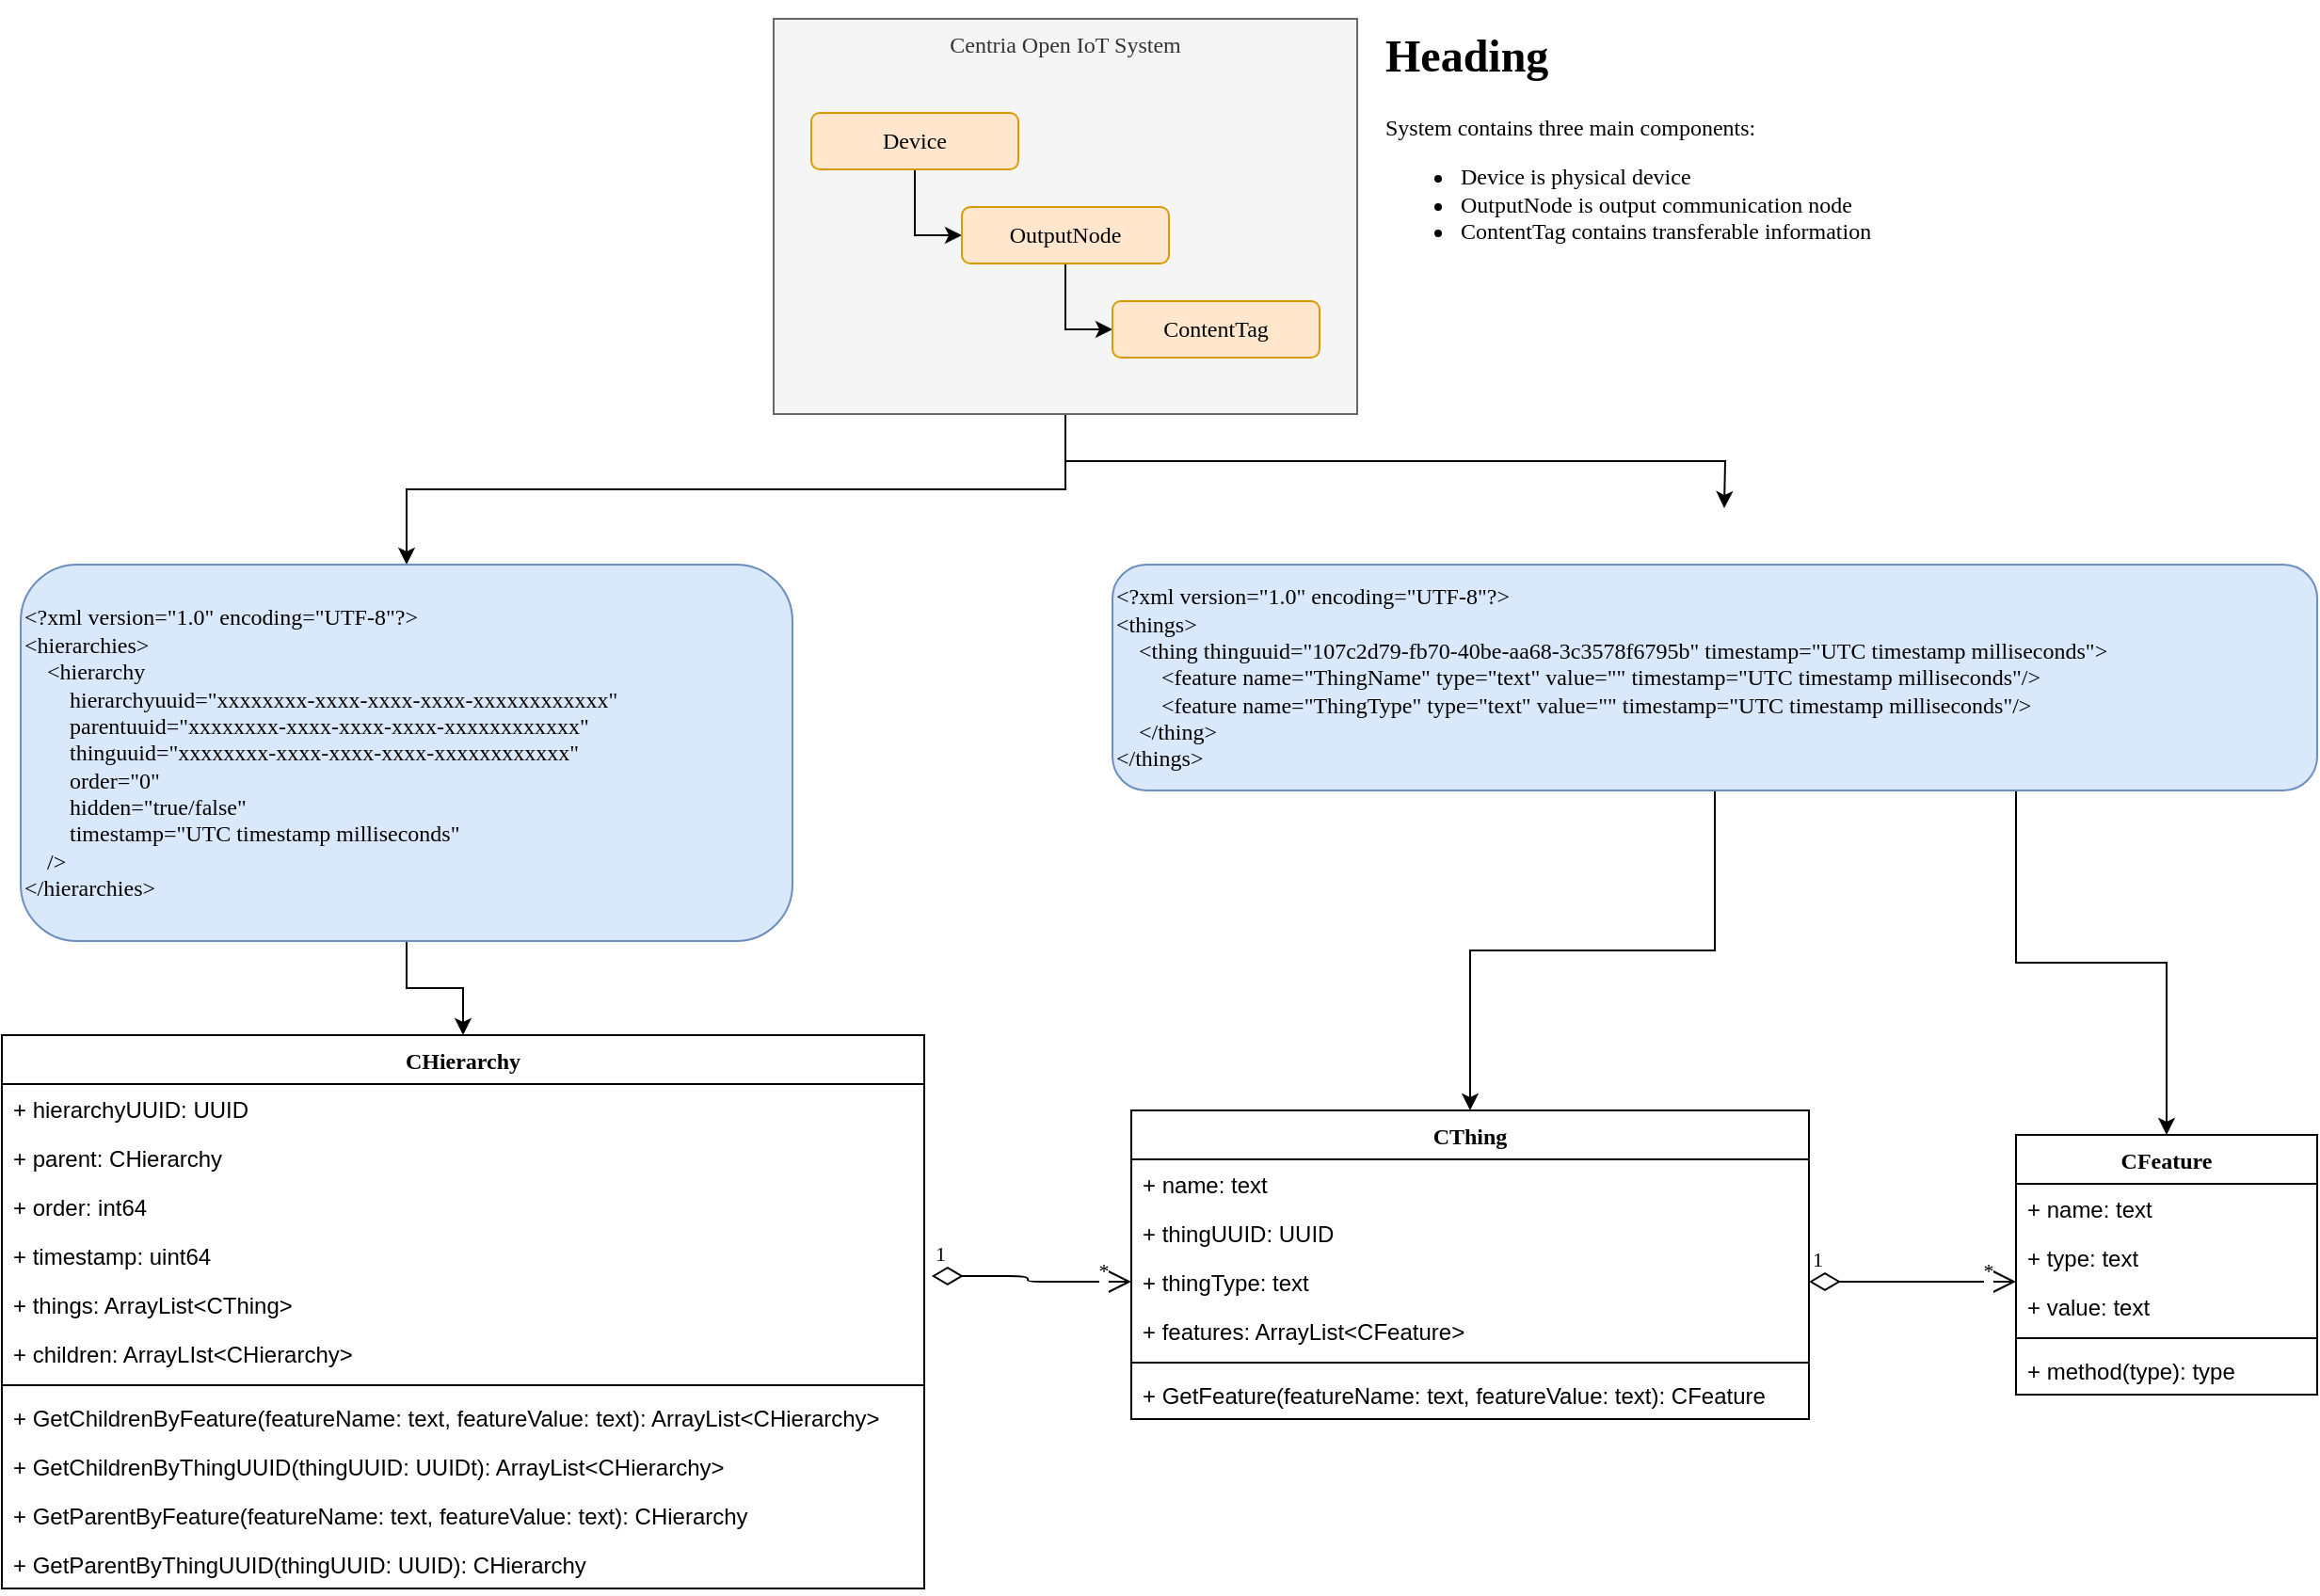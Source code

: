 <mxfile version="13.9.9" type="device"><diagram id="RBMwPJxpmcuTlM3EW5P3" name="Page-1"><mxGraphModel dx="3076" dy="862" grid="1" gridSize="10" guides="1" tooltips="1" connect="1" arrows="1" fold="1" page="1" pageScale="1" pageWidth="1654" pageHeight="1169" math="0" shadow="0"><root><mxCell id="0"/><mxCell id="1" parent="0"/><mxCell id="ACocbu3qrueVRTgqZrOs-11" style="edgeStyle=orthogonalEdgeStyle;rounded=0;orthogonalLoop=1;jettySize=auto;html=1;exitX=0.5;exitY=1;exitDx=0;exitDy=0;fontFamily=Comic Sans MS;" edge="1" parent="1" source="ACocbu3qrueVRTgqZrOs-2" target="ACocbu3qrueVRTgqZrOs-13"><mxGeometry relative="1" as="geometry"><mxPoint x="-315" y="390" as="targetPoint"/></mxGeometry></mxCell><mxCell id="ACocbu3qrueVRTgqZrOs-12" style="edgeStyle=orthogonalEdgeStyle;rounded=0;orthogonalLoop=1;jettySize=auto;html=1;exitX=0.5;exitY=1;exitDx=0;exitDy=0;fontFamily=Comic Sans MS;" edge="1" parent="1" source="ACocbu3qrueVRTgqZrOs-2"><mxGeometry relative="1" as="geometry"><mxPoint x="705" y="390" as="targetPoint"/></mxGeometry></mxCell><mxCell id="ACocbu3qrueVRTgqZrOs-2" value="Centria Open IoT System" style="rounded=0;whiteSpace=wrap;html=1;fontFamily=Comic Sans MS;fillColor=#f5f5f5;strokeColor=#666666;fontColor=#333333;verticalAlign=top;" vertex="1" parent="1"><mxGeometry x="200" y="130" width="310" height="210" as="geometry"/></mxCell><mxCell id="ACocbu3qrueVRTgqZrOs-5" style="edgeStyle=orthogonalEdgeStyle;rounded=0;orthogonalLoop=1;jettySize=auto;html=1;exitX=0.5;exitY=1;exitDx=0;exitDy=0;entryX=0;entryY=0.5;entryDx=0;entryDy=0;fontFamily=Comic Sans MS;" edge="1" parent="1" source="ACocbu3qrueVRTgqZrOs-1" target="ACocbu3qrueVRTgqZrOs-3"><mxGeometry relative="1" as="geometry"/></mxCell><mxCell id="ACocbu3qrueVRTgqZrOs-1" value="Device" style="rounded=1;whiteSpace=wrap;html=1;fontFamily=Comic Sans MS;fillColor=#ffe6cc;strokeColor=#d79b00;" vertex="1" parent="1"><mxGeometry x="220" y="180" width="110" height="30" as="geometry"/></mxCell><mxCell id="ACocbu3qrueVRTgqZrOs-6" style="edgeStyle=orthogonalEdgeStyle;rounded=0;orthogonalLoop=1;jettySize=auto;html=1;exitX=0.5;exitY=1;exitDx=0;exitDy=0;entryX=0;entryY=0.5;entryDx=0;entryDy=0;fontFamily=Comic Sans MS;" edge="1" parent="1" source="ACocbu3qrueVRTgqZrOs-3" target="ACocbu3qrueVRTgqZrOs-4"><mxGeometry relative="1" as="geometry"/></mxCell><mxCell id="ACocbu3qrueVRTgqZrOs-3" value="OutputNode" style="rounded=1;whiteSpace=wrap;html=1;fontFamily=Comic Sans MS;fillColor=#ffe6cc;strokeColor=#d79b00;" vertex="1" parent="1"><mxGeometry x="300" y="230" width="110" height="30" as="geometry"/></mxCell><mxCell id="ACocbu3qrueVRTgqZrOs-4" value="ContentTag" style="rounded=1;whiteSpace=wrap;html=1;fontFamily=Comic Sans MS;fillColor=#ffe6cc;strokeColor=#d79b00;" vertex="1" parent="1"><mxGeometry x="380" y="280" width="110" height="30" as="geometry"/></mxCell><mxCell id="ACocbu3qrueVRTgqZrOs-7" value="&lt;h1&gt;Heading&lt;/h1&gt;&lt;p&gt;System contains three main components:&lt;/p&gt;&lt;p&gt;&lt;ul&gt;&lt;li&gt;Device is physical device&lt;/li&gt;&lt;li&gt;OutputNode is output communication node&lt;/li&gt;&lt;li&gt;ContentTag contains&amp;nbsp;transferable information&lt;/li&gt;&lt;/ul&gt;&lt;/p&gt;" style="text;html=1;strokeColor=none;fillColor=none;spacing=5;spacingTop=-20;whiteSpace=wrap;overflow=hidden;rounded=0;fontFamily=Comic Sans MS;" vertex="1" parent="1"><mxGeometry x="520" y="130" width="310" height="150" as="geometry"/></mxCell><mxCell id="ACocbu3qrueVRTgqZrOs-41" style="edgeStyle=orthogonalEdgeStyle;rounded=0;orthogonalLoop=1;jettySize=auto;html=1;exitX=0.5;exitY=1;exitDx=0;exitDy=0;entryX=0.5;entryY=0;entryDx=0;entryDy=0;fontFamily=Comic Sans MS;" edge="1" parent="1" source="ACocbu3qrueVRTgqZrOs-13" target="ACocbu3qrueVRTgqZrOs-15"><mxGeometry relative="1" as="geometry"/></mxCell><mxCell id="ACocbu3qrueVRTgqZrOs-13" value="&lt;div&gt;&amp;lt;?xml version=&quot;1.0&quot; encoding=&quot;UTF-8&quot;?&amp;gt;&lt;/div&gt;&lt;div&gt;&amp;lt;hierarchies&amp;gt;&lt;/div&gt;&lt;div&gt;&lt;span&gt;&lt;/span&gt;&amp;nbsp; &amp;nbsp; &amp;lt;hierarchy&amp;nbsp;&lt;/div&gt;&lt;div&gt;&amp;nbsp; &amp;nbsp; &amp;nbsp; &amp;nbsp; hierarchyuuid=&quot;xxxxxxxx-xxxx-xxxx-xxxx-xxxxxxxxxxxx&quot;&amp;nbsp;&lt;/div&gt;&lt;div&gt;&amp;nbsp; &amp;nbsp; &amp;nbsp; &amp;nbsp; parentuuid=&quot;xxxxxxxx-xxxx-xxxx-xxxx-xxxxxxxxxxxx&quot;&amp;nbsp;&lt;/div&gt;&lt;div&gt;&amp;nbsp; &amp;nbsp; &amp;nbsp; &amp;nbsp; thinguuid=&quot;xxxxxxxx-xxxx-xxxx-xxxx-xxxxxxxxxxxx&quot;&amp;nbsp;&lt;/div&gt;&lt;div&gt;&amp;nbsp; &amp;nbsp; &amp;nbsp; &amp;nbsp; order=&quot;0&quot;&lt;/div&gt;&lt;div&gt;&amp;nbsp; &amp;nbsp; &amp;nbsp; &amp;nbsp; hidden=&quot;true/false&quot;&amp;nbsp;&lt;/div&gt;&lt;div&gt;&amp;nbsp; &amp;nbsp; &amp;nbsp; &amp;nbsp; timestamp=&quot;UTC timestamp milliseconds&quot;&lt;/div&gt;&lt;div&gt;&amp;nbsp; &amp;nbsp; /&amp;gt;&lt;/div&gt;&lt;div&gt;&amp;lt;/hierarchies&amp;gt;&lt;/div&gt;" style="rounded=1;whiteSpace=wrap;html=1;fontFamily=Comic Sans MS;fillColor=#dae8fc;strokeColor=#6c8ebf;align=left;" vertex="1" parent="1"><mxGeometry x="-200" y="420" width="410" height="200" as="geometry"/></mxCell><mxCell id="ACocbu3qrueVRTgqZrOs-60" style="edgeStyle=orthogonalEdgeStyle;rounded=0;orthogonalLoop=1;jettySize=auto;html=1;exitX=0.5;exitY=1;exitDx=0;exitDy=0;fontFamily=Comic Sans MS;" edge="1" parent="1" source="ACocbu3qrueVRTgqZrOs-14" target="ACocbu3qrueVRTgqZrOs-42"><mxGeometry relative="1" as="geometry"/></mxCell><mxCell id="ACocbu3qrueVRTgqZrOs-61" style="edgeStyle=orthogonalEdgeStyle;rounded=0;orthogonalLoop=1;jettySize=auto;html=1;exitX=0.75;exitY=1;exitDx=0;exitDy=0;entryX=0.5;entryY=0;entryDx=0;entryDy=0;fontFamily=Comic Sans MS;" edge="1" parent="1" source="ACocbu3qrueVRTgqZrOs-14" target="ACocbu3qrueVRTgqZrOs-52"><mxGeometry relative="1" as="geometry"/></mxCell><mxCell id="ACocbu3qrueVRTgqZrOs-14" value="&lt;div&gt;&amp;lt;?xml version=&quot;1.0&quot; encoding=&quot;UTF-8&quot;?&amp;gt;&lt;/div&gt;&lt;div&gt;&amp;lt;things&amp;gt;&lt;/div&gt;&lt;div&gt;&lt;span&gt;&lt;/span&gt;&amp;nbsp; &amp;nbsp; &amp;lt;thing thinguuid=&quot;107c2d79-fb70-40be-aa68-3c3578f6795b&quot; timestamp=&quot;UTC timestamp milliseconds&quot;&amp;gt;&lt;/div&gt;&lt;div&gt;&lt;span&gt;&#9;&lt;/span&gt;&amp;nbsp; &amp;nbsp; &amp;nbsp; &amp;nbsp; &amp;lt;feature name=&quot;ThingName&quot; type=&quot;text&quot; value=&quot;&quot; timestamp=&quot;UTC timestamp milliseconds&quot;/&amp;gt;&lt;/div&gt;&lt;div&gt;&lt;span&gt;&lt;/span&gt;&amp;nbsp; &amp;nbsp; &amp;nbsp; &amp;nbsp; &amp;lt;feature name=&quot;ThingType&quot; type=&quot;text&quot; value=&quot;&quot; timestamp=&quot;UTC timestamp milliseconds&quot;/&amp;gt;&lt;/div&gt;&lt;div&gt;&lt;span&gt;&lt;/span&gt;&amp;nbsp; &amp;nbsp; &amp;lt;/thing&amp;gt;&lt;/div&gt;&lt;div&gt;&amp;lt;/things&amp;gt;&lt;/div&gt;" style="rounded=1;whiteSpace=wrap;html=1;fontFamily=Comic Sans MS;fillColor=#dae8fc;strokeColor=#6c8ebf;align=left;" vertex="1" parent="1"><mxGeometry x="380" y="420" width="640" height="120" as="geometry"/></mxCell><mxCell id="ACocbu3qrueVRTgqZrOs-15" value="CHierarchy" style="swimlane;fontStyle=1;align=center;verticalAlign=top;childLayout=stackLayout;horizontal=1;startSize=26;horizontalStack=0;resizeParent=1;resizeParentMax=0;resizeLast=0;collapsible=1;marginBottom=0;fontFamily=Comic Sans MS;" vertex="1" parent="1"><mxGeometry x="-210" y="670" width="490" height="294" as="geometry"/></mxCell><mxCell id="ACocbu3qrueVRTgqZrOs-16" value="+ hierarchyUUID: UUID" style="text;strokeColor=none;fillColor=none;align=left;verticalAlign=top;spacingLeft=4;spacingRight=4;overflow=hidden;rotatable=0;points=[[0,0.5],[1,0.5]];portConstraint=eastwest;" vertex="1" parent="ACocbu3qrueVRTgqZrOs-15"><mxGeometry y="26" width="490" height="26" as="geometry"/></mxCell><mxCell id="ACocbu3qrueVRTgqZrOs-19" value="+ parent: CHierarchy" style="text;strokeColor=none;fillColor=none;align=left;verticalAlign=top;spacingLeft=4;spacingRight=4;overflow=hidden;rotatable=0;points=[[0,0.5],[1,0.5]];portConstraint=eastwest;" vertex="1" parent="ACocbu3qrueVRTgqZrOs-15"><mxGeometry y="52" width="490" height="26" as="geometry"/></mxCell><mxCell id="ACocbu3qrueVRTgqZrOs-25" value="+ order: int64" style="text;strokeColor=none;fillColor=none;align=left;verticalAlign=top;spacingLeft=4;spacingRight=4;overflow=hidden;rotatable=0;points=[[0,0.5],[1,0.5]];portConstraint=eastwest;" vertex="1" parent="ACocbu3qrueVRTgqZrOs-15"><mxGeometry y="78" width="490" height="26" as="geometry"/></mxCell><mxCell id="ACocbu3qrueVRTgqZrOs-26" value="+ timestamp: uint64" style="text;strokeColor=none;fillColor=none;align=left;verticalAlign=top;spacingLeft=4;spacingRight=4;overflow=hidden;rotatable=0;points=[[0,0.5],[1,0.5]];portConstraint=eastwest;" vertex="1" parent="ACocbu3qrueVRTgqZrOs-15"><mxGeometry y="104" width="490" height="26" as="geometry"/></mxCell><mxCell id="ACocbu3qrueVRTgqZrOs-27" value="+ things: ArrayList&lt;CThing&gt;" style="text;strokeColor=none;fillColor=none;align=left;verticalAlign=top;spacingLeft=4;spacingRight=4;overflow=hidden;rotatable=0;points=[[0,0.5],[1,0.5]];portConstraint=eastwest;" vertex="1" parent="ACocbu3qrueVRTgqZrOs-15"><mxGeometry y="130" width="490" height="26" as="geometry"/></mxCell><mxCell id="ACocbu3qrueVRTgqZrOs-28" value="+ children: ArrayLIst&lt;CHierarchy&gt;" style="text;strokeColor=none;fillColor=none;align=left;verticalAlign=top;spacingLeft=4;spacingRight=4;overflow=hidden;rotatable=0;points=[[0,0.5],[1,0.5]];portConstraint=eastwest;" vertex="1" parent="ACocbu3qrueVRTgqZrOs-15"><mxGeometry y="156" width="490" height="26" as="geometry"/></mxCell><mxCell id="ACocbu3qrueVRTgqZrOs-17" value="" style="line;strokeWidth=1;fillColor=none;align=left;verticalAlign=middle;spacingTop=-1;spacingLeft=3;spacingRight=3;rotatable=0;labelPosition=right;points=[];portConstraint=eastwest;" vertex="1" parent="ACocbu3qrueVRTgqZrOs-15"><mxGeometry y="182" width="490" height="8" as="geometry"/></mxCell><mxCell id="ACocbu3qrueVRTgqZrOs-18" value="+ GetChildrenByFeature(featureName: text, featureValue: text): ArrayList&lt;CHierarchy&gt;" style="text;strokeColor=none;fillColor=none;align=left;verticalAlign=top;spacingLeft=4;spacingRight=4;overflow=hidden;rotatable=0;points=[[0,0.5],[1,0.5]];portConstraint=eastwest;" vertex="1" parent="ACocbu3qrueVRTgqZrOs-15"><mxGeometry y="190" width="490" height="26" as="geometry"/></mxCell><mxCell id="ACocbu3qrueVRTgqZrOs-38" value="+ GetChildrenByThingUUID(thingUUID: UUIDt): ArrayList&lt;CHierarchy&gt;" style="text;strokeColor=none;fillColor=none;align=left;verticalAlign=top;spacingLeft=4;spacingRight=4;overflow=hidden;rotatable=0;points=[[0,0.5],[1,0.5]];portConstraint=eastwest;" vertex="1" parent="ACocbu3qrueVRTgqZrOs-15"><mxGeometry y="216" width="490" height="26" as="geometry"/></mxCell><mxCell id="ACocbu3qrueVRTgqZrOs-39" value="+ GetParentByFeature(featureName: text, featureValue: text): CHierarchy" style="text;strokeColor=none;fillColor=none;align=left;verticalAlign=top;spacingLeft=4;spacingRight=4;overflow=hidden;rotatable=0;points=[[0,0.5],[1,0.5]];portConstraint=eastwest;" vertex="1" parent="ACocbu3qrueVRTgqZrOs-15"><mxGeometry y="242" width="490" height="26" as="geometry"/></mxCell><mxCell id="ACocbu3qrueVRTgqZrOs-40" value="+ GetParentByThingUUID(thingUUID: UUID): CHierarchy" style="text;strokeColor=none;fillColor=none;align=left;verticalAlign=top;spacingLeft=4;spacingRight=4;overflow=hidden;rotatable=0;points=[[0,0.5],[1,0.5]];portConstraint=eastwest;" vertex="1" parent="ACocbu3qrueVRTgqZrOs-15"><mxGeometry y="268" width="490" height="26" as="geometry"/></mxCell><mxCell id="ACocbu3qrueVRTgqZrOs-42" value="CThing" style="swimlane;fontStyle=1;align=center;verticalAlign=top;childLayout=stackLayout;horizontal=1;startSize=26;horizontalStack=0;resizeParent=1;resizeParentMax=0;resizeLast=0;collapsible=1;marginBottom=0;fontFamily=Comic Sans MS;" vertex="1" parent="1"><mxGeometry x="390" y="710" width="360" height="164" as="geometry"/></mxCell><mxCell id="ACocbu3qrueVRTgqZrOs-46" value="+ name: text" style="text;strokeColor=none;fillColor=none;align=left;verticalAlign=top;spacingLeft=4;spacingRight=4;overflow=hidden;rotatable=0;points=[[0,0.5],[1,0.5]];portConstraint=eastwest;" vertex="1" parent="ACocbu3qrueVRTgqZrOs-42"><mxGeometry y="26" width="360" height="26" as="geometry"/></mxCell><mxCell id="ACocbu3qrueVRTgqZrOs-43" value="+ thingUUID: UUID" style="text;strokeColor=none;fillColor=none;align=left;verticalAlign=top;spacingLeft=4;spacingRight=4;overflow=hidden;rotatable=0;points=[[0,0.5],[1,0.5]];portConstraint=eastwest;" vertex="1" parent="ACocbu3qrueVRTgqZrOs-42"><mxGeometry y="52" width="360" height="26" as="geometry"/></mxCell><mxCell id="ACocbu3qrueVRTgqZrOs-47" value="+ thingType: text" style="text;strokeColor=none;fillColor=none;align=left;verticalAlign=top;spacingLeft=4;spacingRight=4;overflow=hidden;rotatable=0;points=[[0,0.5],[1,0.5]];portConstraint=eastwest;" vertex="1" parent="ACocbu3qrueVRTgqZrOs-42"><mxGeometry y="78" width="360" height="26" as="geometry"/></mxCell><mxCell id="ACocbu3qrueVRTgqZrOs-48" value="+ features: ArrayList&lt;CFeature&gt;" style="text;strokeColor=none;fillColor=none;align=left;verticalAlign=top;spacingLeft=4;spacingRight=4;overflow=hidden;rotatable=0;points=[[0,0.5],[1,0.5]];portConstraint=eastwest;" vertex="1" parent="ACocbu3qrueVRTgqZrOs-42"><mxGeometry y="104" width="360" height="26" as="geometry"/></mxCell><mxCell id="ACocbu3qrueVRTgqZrOs-44" value="" style="line;strokeWidth=1;fillColor=none;align=left;verticalAlign=middle;spacingTop=-1;spacingLeft=3;spacingRight=3;rotatable=0;labelPosition=right;points=[];portConstraint=eastwest;" vertex="1" parent="ACocbu3qrueVRTgqZrOs-42"><mxGeometry y="130" width="360" height="8" as="geometry"/></mxCell><mxCell id="ACocbu3qrueVRTgqZrOs-45" value="+ GetFeature(featureName: text, featureValue: text): CFeature" style="text;strokeColor=none;fillColor=none;align=left;verticalAlign=top;spacingLeft=4;spacingRight=4;overflow=hidden;rotatable=0;points=[[0,0.5],[1,0.5]];portConstraint=eastwest;" vertex="1" parent="ACocbu3qrueVRTgqZrOs-42"><mxGeometry y="138" width="360" height="26" as="geometry"/></mxCell><mxCell id="ACocbu3qrueVRTgqZrOs-50" value="1" style="endArrow=open;html=1;endSize=12;startArrow=diamondThin;startSize=14;startFill=0;edgeStyle=orthogonalEdgeStyle;align=left;verticalAlign=bottom;fontFamily=Comic Sans MS;exitX=1.008;exitY=-0.077;exitDx=0;exitDy=0;exitPerimeter=0;entryX=0;entryY=0.5;entryDx=0;entryDy=0;" edge="1" parent="1" source="ACocbu3qrueVRTgqZrOs-27" target="ACocbu3qrueVRTgqZrOs-47"><mxGeometry x="-1" y="3" relative="1" as="geometry"><mxPoint x="190" y="640" as="sourcePoint"/><mxPoint x="350" y="640" as="targetPoint"/></mxGeometry></mxCell><mxCell id="ACocbu3qrueVRTgqZrOs-51" value="*&lt;br&gt;&lt;br&gt;" style="edgeLabel;html=1;align=center;verticalAlign=middle;resizable=0;points=[];fontFamily=Comic Sans MS;" vertex="1" connectable="0" parent="ACocbu3qrueVRTgqZrOs-50"><mxGeometry x="0.725" y="-1" relative="1" as="geometry"><mxPoint as="offset"/></mxGeometry></mxCell><mxCell id="ACocbu3qrueVRTgqZrOs-52" value="CFeature" style="swimlane;fontStyle=1;align=center;verticalAlign=top;childLayout=stackLayout;horizontal=1;startSize=26;horizontalStack=0;resizeParent=1;resizeParentMax=0;resizeLast=0;collapsible=1;marginBottom=0;fontFamily=Comic Sans MS;" vertex="1" parent="1"><mxGeometry x="860" y="723" width="160" height="138" as="geometry"/></mxCell><mxCell id="ACocbu3qrueVRTgqZrOs-53" value="+ name: text" style="text;strokeColor=none;fillColor=none;align=left;verticalAlign=top;spacingLeft=4;spacingRight=4;overflow=hidden;rotatable=0;points=[[0,0.5],[1,0.5]];portConstraint=eastwest;" vertex="1" parent="ACocbu3qrueVRTgqZrOs-52"><mxGeometry y="26" width="160" height="26" as="geometry"/></mxCell><mxCell id="ACocbu3qrueVRTgqZrOs-56" value="+ type: text" style="text;strokeColor=none;fillColor=none;align=left;verticalAlign=top;spacingLeft=4;spacingRight=4;overflow=hidden;rotatable=0;points=[[0,0.5],[1,0.5]];portConstraint=eastwest;" vertex="1" parent="ACocbu3qrueVRTgqZrOs-52"><mxGeometry y="52" width="160" height="26" as="geometry"/></mxCell><mxCell id="ACocbu3qrueVRTgqZrOs-57" value="+ value: text" style="text;strokeColor=none;fillColor=none;align=left;verticalAlign=top;spacingLeft=4;spacingRight=4;overflow=hidden;rotatable=0;points=[[0,0.5],[1,0.5]];portConstraint=eastwest;" vertex="1" parent="ACocbu3qrueVRTgqZrOs-52"><mxGeometry y="78" width="160" height="26" as="geometry"/></mxCell><mxCell id="ACocbu3qrueVRTgqZrOs-54" value="" style="line;strokeWidth=1;fillColor=none;align=left;verticalAlign=middle;spacingTop=-1;spacingLeft=3;spacingRight=3;rotatable=0;labelPosition=right;points=[];portConstraint=eastwest;" vertex="1" parent="ACocbu3qrueVRTgqZrOs-52"><mxGeometry y="104" width="160" height="8" as="geometry"/></mxCell><mxCell id="ACocbu3qrueVRTgqZrOs-55" value="+ method(type): type" style="text;strokeColor=none;fillColor=none;align=left;verticalAlign=top;spacingLeft=4;spacingRight=4;overflow=hidden;rotatable=0;points=[[0,0.5],[1,0.5]];portConstraint=eastwest;" vertex="1" parent="ACocbu3qrueVRTgqZrOs-52"><mxGeometry y="112" width="160" height="26" as="geometry"/></mxCell><mxCell id="ACocbu3qrueVRTgqZrOs-58" value="1" style="endArrow=open;html=1;endSize=12;startArrow=diamondThin;startSize=14;startFill=0;edgeStyle=orthogonalEdgeStyle;align=left;verticalAlign=bottom;fontFamily=Comic Sans MS;exitX=1;exitY=0.5;exitDx=0;exitDy=0;entryX=0;entryY=0;entryDx=0;entryDy=0;entryPerimeter=0;" edge="1" parent="1" source="ACocbu3qrueVRTgqZrOs-47" target="ACocbu3qrueVRTgqZrOs-57"><mxGeometry x="-1" y="3" relative="1" as="geometry"><mxPoint x="293.92" y="807.998" as="sourcePoint"/><mxPoint x="400" y="811" as="targetPoint"/><Array as="points"><mxPoint x="820" y="801"/><mxPoint x="820" y="801"/></Array></mxGeometry></mxCell><mxCell id="ACocbu3qrueVRTgqZrOs-59" value="*&lt;br&gt;&lt;br&gt;" style="edgeLabel;html=1;align=center;verticalAlign=middle;resizable=0;points=[];fontFamily=Comic Sans MS;" vertex="1" connectable="0" parent="ACocbu3qrueVRTgqZrOs-58"><mxGeometry x="0.725" y="-1" relative="1" as="geometry"><mxPoint as="offset"/></mxGeometry></mxCell></root></mxGraphModel></diagram></mxfile>